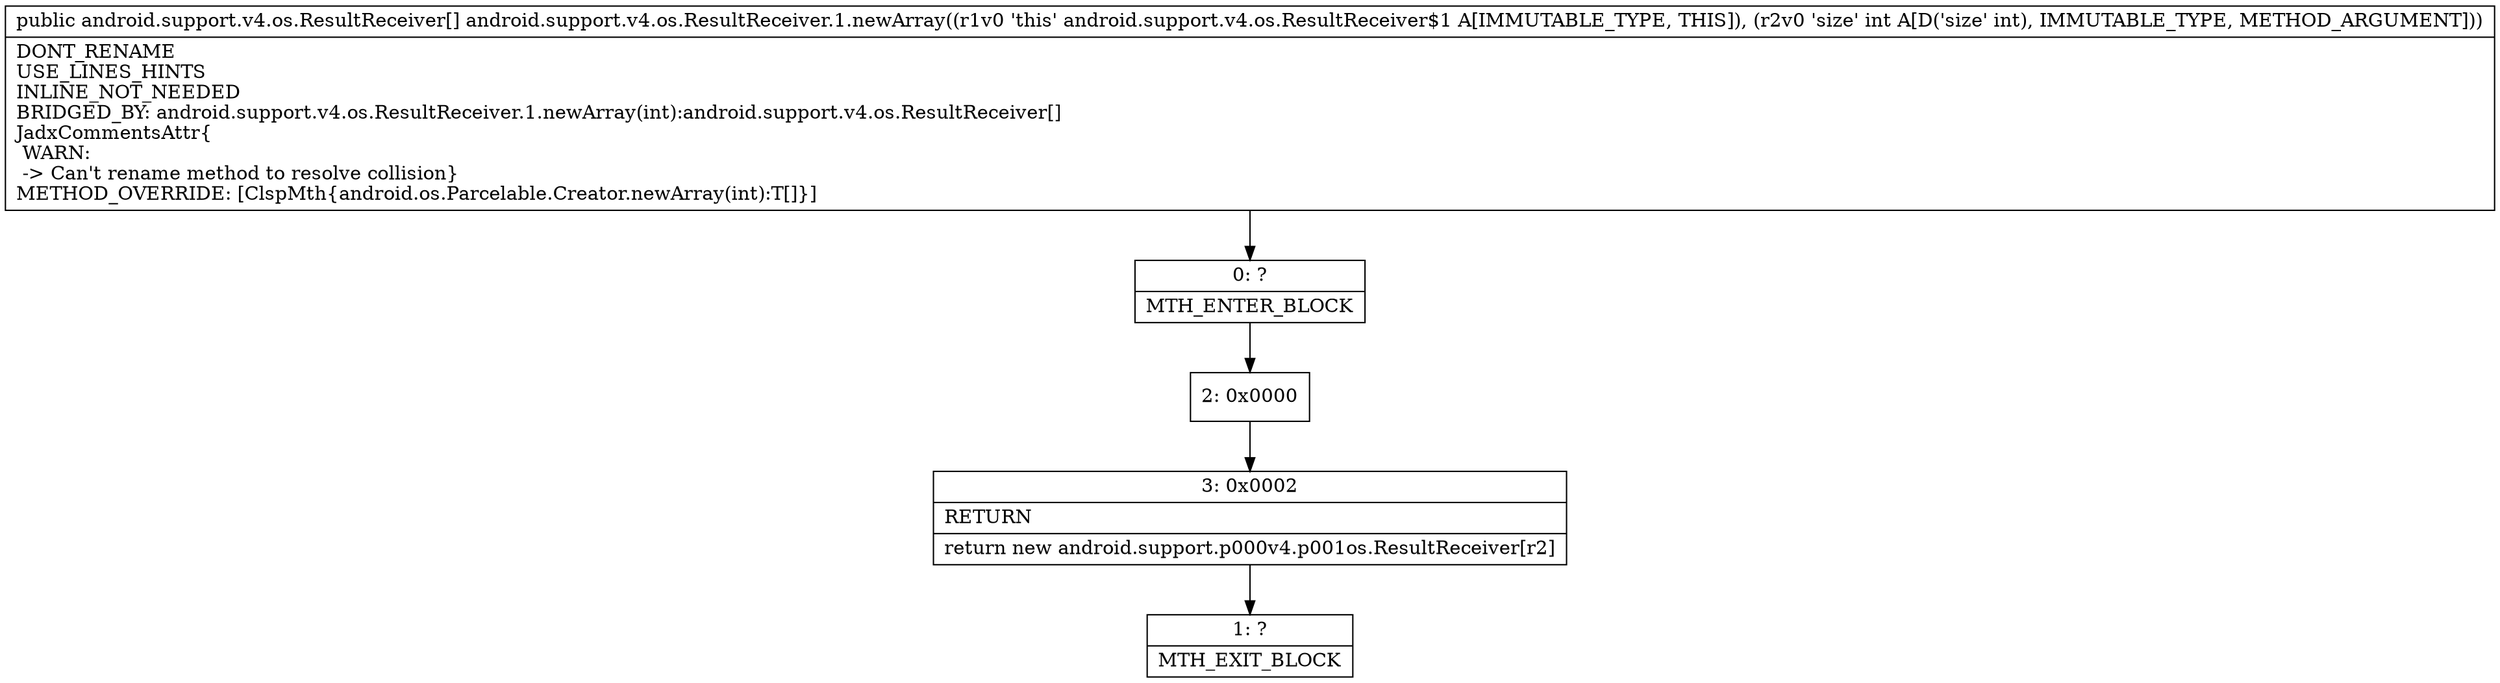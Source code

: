 digraph "CFG forandroid.support.v4.os.ResultReceiver.1.newArray(I)[Landroid\/support\/v4\/os\/ResultReceiver;" {
Node_0 [shape=record,label="{0\:\ ?|MTH_ENTER_BLOCK\l}"];
Node_2 [shape=record,label="{2\:\ 0x0000}"];
Node_3 [shape=record,label="{3\:\ 0x0002|RETURN\l|return new android.support.p000v4.p001os.ResultReceiver[r2]\l}"];
Node_1 [shape=record,label="{1\:\ ?|MTH_EXIT_BLOCK\l}"];
MethodNode[shape=record,label="{public android.support.v4.os.ResultReceiver[] android.support.v4.os.ResultReceiver.1.newArray((r1v0 'this' android.support.v4.os.ResultReceiver$1 A[IMMUTABLE_TYPE, THIS]), (r2v0 'size' int A[D('size' int), IMMUTABLE_TYPE, METHOD_ARGUMENT]))  | DONT_RENAME\lUSE_LINES_HINTS\lINLINE_NOT_NEEDED\lBRIDGED_BY: android.support.v4.os.ResultReceiver.1.newArray(int):android.support.v4.os.ResultReceiver[]\lJadxCommentsAttr\{\l WARN: \l \-\> Can't rename method to resolve collision\}\lMETHOD_OVERRIDE: [ClspMth\{android.os.Parcelable.Creator.newArray(int):T[]\}]\l}"];
MethodNode -> Node_0;Node_0 -> Node_2;
Node_2 -> Node_3;
Node_3 -> Node_1;
}

